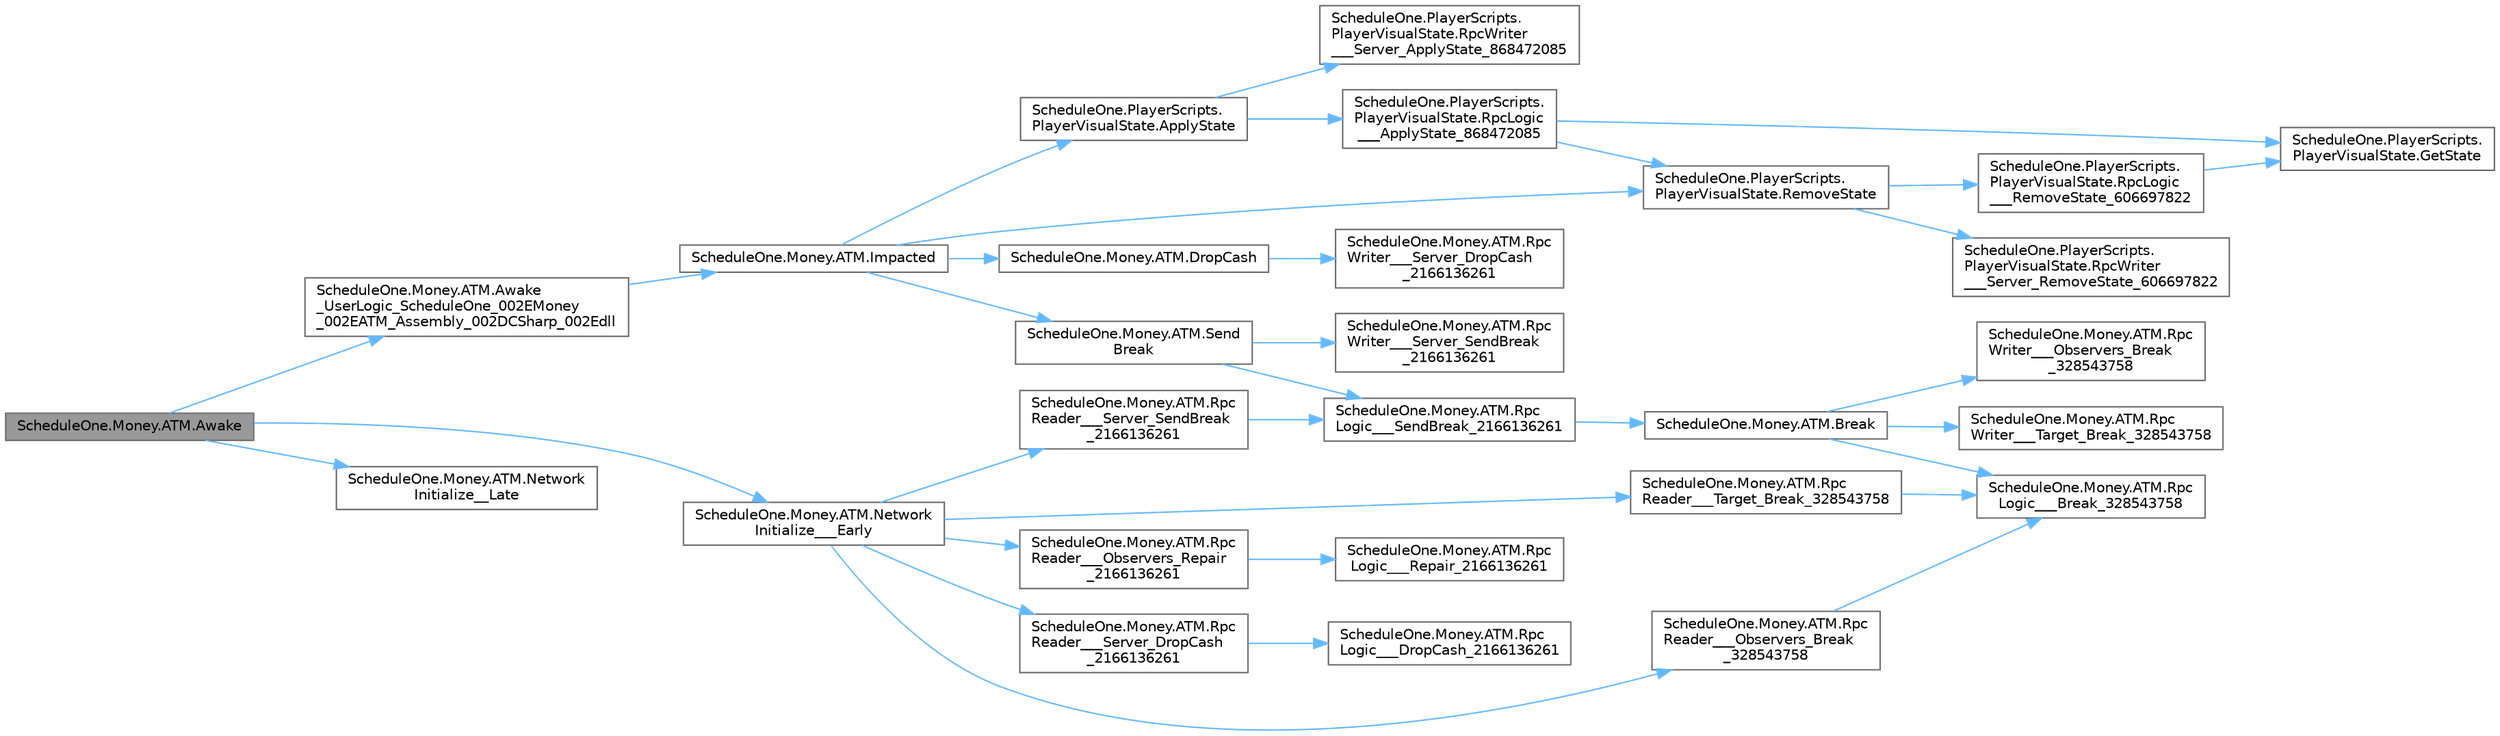 digraph "ScheduleOne.Money.ATM.Awake"
{
 // LATEX_PDF_SIZE
  bgcolor="transparent";
  edge [fontname=Helvetica,fontsize=10,labelfontname=Helvetica,labelfontsize=10];
  node [fontname=Helvetica,fontsize=10,shape=box,height=0.2,width=0.4];
  rankdir="LR";
  Node1 [id="Node000001",label="ScheduleOne.Money.ATM.Awake",height=0.2,width=0.4,color="gray40", fillcolor="grey60", style="filled", fontcolor="black",tooltip=" "];
  Node1 -> Node2 [id="edge1_Node000001_Node000002",color="steelblue1",style="solid",tooltip=" "];
  Node2 [id="Node000002",label="ScheduleOne.Money.ATM.Awake\l_UserLogic_ScheduleOne_002EMoney\l_002EATM_Assembly_002DCSharp_002Edll",height=0.2,width=0.4,color="grey40", fillcolor="white", style="filled",URL="$class_schedule_one_1_1_money_1_1_a_t_m.html#ab9e0dbcd37efc2ed3ba1e219a0c8d2b2",tooltip=" "];
  Node2 -> Node3 [id="edge2_Node000002_Node000003",color="steelblue1",style="solid",tooltip=" "];
  Node3 [id="Node000003",label="ScheduleOne.Money.ATM.Impacted",height=0.2,width=0.4,color="grey40", fillcolor="white", style="filled",URL="$class_schedule_one_1_1_money_1_1_a_t_m.html#a42009eeada1bfe3e9bd7f0318102fe84",tooltip=" "];
  Node3 -> Node4 [id="edge3_Node000003_Node000004",color="steelblue1",style="solid",tooltip=" "];
  Node4 [id="Node000004",label="ScheduleOne.PlayerScripts.\lPlayerVisualState.ApplyState",height=0.2,width=0.4,color="grey40", fillcolor="white", style="filled",URL="$class_schedule_one_1_1_player_scripts_1_1_player_visual_state.html#a07d90c73c74dfaf369dd46e8bfa134cd",tooltip=" "];
  Node4 -> Node5 [id="edge4_Node000004_Node000005",color="steelblue1",style="solid",tooltip=" "];
  Node5 [id="Node000005",label="ScheduleOne.PlayerScripts.\lPlayerVisualState.RpcLogic\l___ApplyState_868472085",height=0.2,width=0.4,color="grey40", fillcolor="white", style="filled",URL="$class_schedule_one_1_1_player_scripts_1_1_player_visual_state.html#ad479c10f57df3c8d10fd7ad3830f9816",tooltip=" "];
  Node5 -> Node6 [id="edge5_Node000005_Node000006",color="steelblue1",style="solid",tooltip=" "];
  Node6 [id="Node000006",label="ScheduleOne.PlayerScripts.\lPlayerVisualState.GetState",height=0.2,width=0.4,color="grey40", fillcolor="white", style="filled",URL="$class_schedule_one_1_1_player_scripts_1_1_player_visual_state.html#af1c13c884ddfc8244d2fef9f274bdcaa",tooltip=" "];
  Node5 -> Node7 [id="edge6_Node000005_Node000007",color="steelblue1",style="solid",tooltip=" "];
  Node7 [id="Node000007",label="ScheduleOne.PlayerScripts.\lPlayerVisualState.RemoveState",height=0.2,width=0.4,color="grey40", fillcolor="white", style="filled",URL="$class_schedule_one_1_1_player_scripts_1_1_player_visual_state.html#a6a53345ad5ccb3563072c99454f1d218",tooltip=" "];
  Node7 -> Node8 [id="edge7_Node000007_Node000008",color="steelblue1",style="solid",tooltip=" "];
  Node8 [id="Node000008",label="ScheduleOne.PlayerScripts.\lPlayerVisualState.RpcLogic\l___RemoveState_606697822",height=0.2,width=0.4,color="grey40", fillcolor="white", style="filled",URL="$class_schedule_one_1_1_player_scripts_1_1_player_visual_state.html#a3409fed88a76d44a4e2a5a3fa0e05532",tooltip=" "];
  Node8 -> Node6 [id="edge8_Node000008_Node000006",color="steelblue1",style="solid",tooltip=" "];
  Node7 -> Node9 [id="edge9_Node000007_Node000009",color="steelblue1",style="solid",tooltip=" "];
  Node9 [id="Node000009",label="ScheduleOne.PlayerScripts.\lPlayerVisualState.RpcWriter\l___Server_RemoveState_606697822",height=0.2,width=0.4,color="grey40", fillcolor="white", style="filled",URL="$class_schedule_one_1_1_player_scripts_1_1_player_visual_state.html#ad6785c3297114890b353480013e7b53e",tooltip=" "];
  Node4 -> Node10 [id="edge10_Node000004_Node000010",color="steelblue1",style="solid",tooltip=" "];
  Node10 [id="Node000010",label="ScheduleOne.PlayerScripts.\lPlayerVisualState.RpcWriter\l___Server_ApplyState_868472085",height=0.2,width=0.4,color="grey40", fillcolor="white", style="filled",URL="$class_schedule_one_1_1_player_scripts_1_1_player_visual_state.html#a12d3029baadc99477b0b5eb2540a56ce",tooltip=" "];
  Node3 -> Node11 [id="edge11_Node000003_Node000011",color="steelblue1",style="solid",tooltip=" "];
  Node11 [id="Node000011",label="ScheduleOne.Money.ATM.DropCash",height=0.2,width=0.4,color="grey40", fillcolor="white", style="filled",URL="$class_schedule_one_1_1_money_1_1_a_t_m.html#a06af347b84fa96913f942de543963646",tooltip=" "];
  Node11 -> Node12 [id="edge12_Node000011_Node000012",color="steelblue1",style="solid",tooltip=" "];
  Node12 [id="Node000012",label="ScheduleOne.Money.ATM.Rpc\lWriter___Server_DropCash\l_2166136261",height=0.2,width=0.4,color="grey40", fillcolor="white", style="filled",URL="$class_schedule_one_1_1_money_1_1_a_t_m.html#a9c133a25b1db3f587da5a46ab683332f",tooltip=" "];
  Node3 -> Node7 [id="edge13_Node000003_Node000007",color="steelblue1",style="solid",tooltip=" "];
  Node3 -> Node13 [id="edge14_Node000003_Node000013",color="steelblue1",style="solid",tooltip=" "];
  Node13 [id="Node000013",label="ScheduleOne.Money.ATM.Send\lBreak",height=0.2,width=0.4,color="grey40", fillcolor="white", style="filled",URL="$class_schedule_one_1_1_money_1_1_a_t_m.html#ae4009d047af89167677a6827d3d38efa",tooltip=" "];
  Node13 -> Node14 [id="edge15_Node000013_Node000014",color="steelblue1",style="solid",tooltip=" "];
  Node14 [id="Node000014",label="ScheduleOne.Money.ATM.Rpc\lLogic___SendBreak_2166136261",height=0.2,width=0.4,color="grey40", fillcolor="white", style="filled",URL="$class_schedule_one_1_1_money_1_1_a_t_m.html#a463f563b5f01a8986d36ab60fee1c835",tooltip=" "];
  Node14 -> Node15 [id="edge16_Node000014_Node000015",color="steelblue1",style="solid",tooltip=" "];
  Node15 [id="Node000015",label="ScheduleOne.Money.ATM.Break",height=0.2,width=0.4,color="grey40", fillcolor="white", style="filled",URL="$class_schedule_one_1_1_money_1_1_a_t_m.html#a059ef9bd138b525da8cf704a1a6220bb",tooltip=" "];
  Node15 -> Node16 [id="edge17_Node000015_Node000016",color="steelblue1",style="solid",tooltip=" "];
  Node16 [id="Node000016",label="ScheduleOne.Money.ATM.Rpc\lLogic___Break_328543758",height=0.2,width=0.4,color="grey40", fillcolor="white", style="filled",URL="$class_schedule_one_1_1_money_1_1_a_t_m.html#a8b33d87e131172b947c8113b1693eb5c",tooltip=" "];
  Node15 -> Node17 [id="edge18_Node000015_Node000017",color="steelblue1",style="solid",tooltip=" "];
  Node17 [id="Node000017",label="ScheduleOne.Money.ATM.Rpc\lWriter___Observers_Break\l_328543758",height=0.2,width=0.4,color="grey40", fillcolor="white", style="filled",URL="$class_schedule_one_1_1_money_1_1_a_t_m.html#a321fa62cbdefc5cf58a36c678f728d42",tooltip=" "];
  Node15 -> Node18 [id="edge19_Node000015_Node000018",color="steelblue1",style="solid",tooltip=" "];
  Node18 [id="Node000018",label="ScheduleOne.Money.ATM.Rpc\lWriter___Target_Break_328543758",height=0.2,width=0.4,color="grey40", fillcolor="white", style="filled",URL="$class_schedule_one_1_1_money_1_1_a_t_m.html#a2eefd07b7a48d5d8a3ccc0b186e4c993",tooltip=" "];
  Node13 -> Node19 [id="edge20_Node000013_Node000019",color="steelblue1",style="solid",tooltip=" "];
  Node19 [id="Node000019",label="ScheduleOne.Money.ATM.Rpc\lWriter___Server_SendBreak\l_2166136261",height=0.2,width=0.4,color="grey40", fillcolor="white", style="filled",URL="$class_schedule_one_1_1_money_1_1_a_t_m.html#a50ea295928f034bae0d235eb1455069d",tooltip=" "];
  Node1 -> Node20 [id="edge21_Node000001_Node000020",color="steelblue1",style="solid",tooltip=" "];
  Node20 [id="Node000020",label="ScheduleOne.Money.ATM.Network\lInitialize___Early",height=0.2,width=0.4,color="grey40", fillcolor="white", style="filled",URL="$class_schedule_one_1_1_money_1_1_a_t_m.html#a0be97c749076c6f50ef89d18f202a968",tooltip=" "];
  Node20 -> Node21 [id="edge22_Node000020_Node000021",color="steelblue1",style="solid",tooltip=" "];
  Node21 [id="Node000021",label="ScheduleOne.Money.ATM.Rpc\lReader___Observers_Break\l_328543758",height=0.2,width=0.4,color="grey40", fillcolor="white", style="filled",URL="$class_schedule_one_1_1_money_1_1_a_t_m.html#a2c415293bc45d72ed46b70857f7da072",tooltip=" "];
  Node21 -> Node16 [id="edge23_Node000021_Node000016",color="steelblue1",style="solid",tooltip=" "];
  Node20 -> Node22 [id="edge24_Node000020_Node000022",color="steelblue1",style="solid",tooltip=" "];
  Node22 [id="Node000022",label="ScheduleOne.Money.ATM.Rpc\lReader___Observers_Repair\l_2166136261",height=0.2,width=0.4,color="grey40", fillcolor="white", style="filled",URL="$class_schedule_one_1_1_money_1_1_a_t_m.html#a8c3b2c045b7cd904860daf6bb5a1dda9",tooltip=" "];
  Node22 -> Node23 [id="edge25_Node000022_Node000023",color="steelblue1",style="solid",tooltip=" "];
  Node23 [id="Node000023",label="ScheduleOne.Money.ATM.Rpc\lLogic___Repair_2166136261",height=0.2,width=0.4,color="grey40", fillcolor="white", style="filled",URL="$class_schedule_one_1_1_money_1_1_a_t_m.html#a27e8b77f2468dadd0e338d05d62ab100",tooltip=" "];
  Node20 -> Node24 [id="edge26_Node000020_Node000024",color="steelblue1",style="solid",tooltip=" "];
  Node24 [id="Node000024",label="ScheduleOne.Money.ATM.Rpc\lReader___Server_DropCash\l_2166136261",height=0.2,width=0.4,color="grey40", fillcolor="white", style="filled",URL="$class_schedule_one_1_1_money_1_1_a_t_m.html#a20f142279c66038e2f76fbd60b2c1c11",tooltip=" "];
  Node24 -> Node25 [id="edge27_Node000024_Node000025",color="steelblue1",style="solid",tooltip=" "];
  Node25 [id="Node000025",label="ScheduleOne.Money.ATM.Rpc\lLogic___DropCash_2166136261",height=0.2,width=0.4,color="grey40", fillcolor="white", style="filled",URL="$class_schedule_one_1_1_money_1_1_a_t_m.html#a35fc74543c9807205b6ae6a0390e81fb",tooltip=" "];
  Node20 -> Node26 [id="edge28_Node000020_Node000026",color="steelblue1",style="solid",tooltip=" "];
  Node26 [id="Node000026",label="ScheduleOne.Money.ATM.Rpc\lReader___Server_SendBreak\l_2166136261",height=0.2,width=0.4,color="grey40", fillcolor="white", style="filled",URL="$class_schedule_one_1_1_money_1_1_a_t_m.html#a762dcd2cc2345a2df42673575574c822",tooltip=" "];
  Node26 -> Node14 [id="edge29_Node000026_Node000014",color="steelblue1",style="solid",tooltip=" "];
  Node20 -> Node27 [id="edge30_Node000020_Node000027",color="steelblue1",style="solid",tooltip=" "];
  Node27 [id="Node000027",label="ScheduleOne.Money.ATM.Rpc\lReader___Target_Break_328543758",height=0.2,width=0.4,color="grey40", fillcolor="white", style="filled",URL="$class_schedule_one_1_1_money_1_1_a_t_m.html#a36d92e795a219f34b47b43171861119f",tooltip=" "];
  Node27 -> Node16 [id="edge31_Node000027_Node000016",color="steelblue1",style="solid",tooltip=" "];
  Node1 -> Node28 [id="edge32_Node000001_Node000028",color="steelblue1",style="solid",tooltip=" "];
  Node28 [id="Node000028",label="ScheduleOne.Money.ATM.Network\lInitialize__Late",height=0.2,width=0.4,color="grey40", fillcolor="white", style="filled",URL="$class_schedule_one_1_1_money_1_1_a_t_m.html#a16dfdc0be2db63afb8815f16444403db",tooltip=" "];
}
